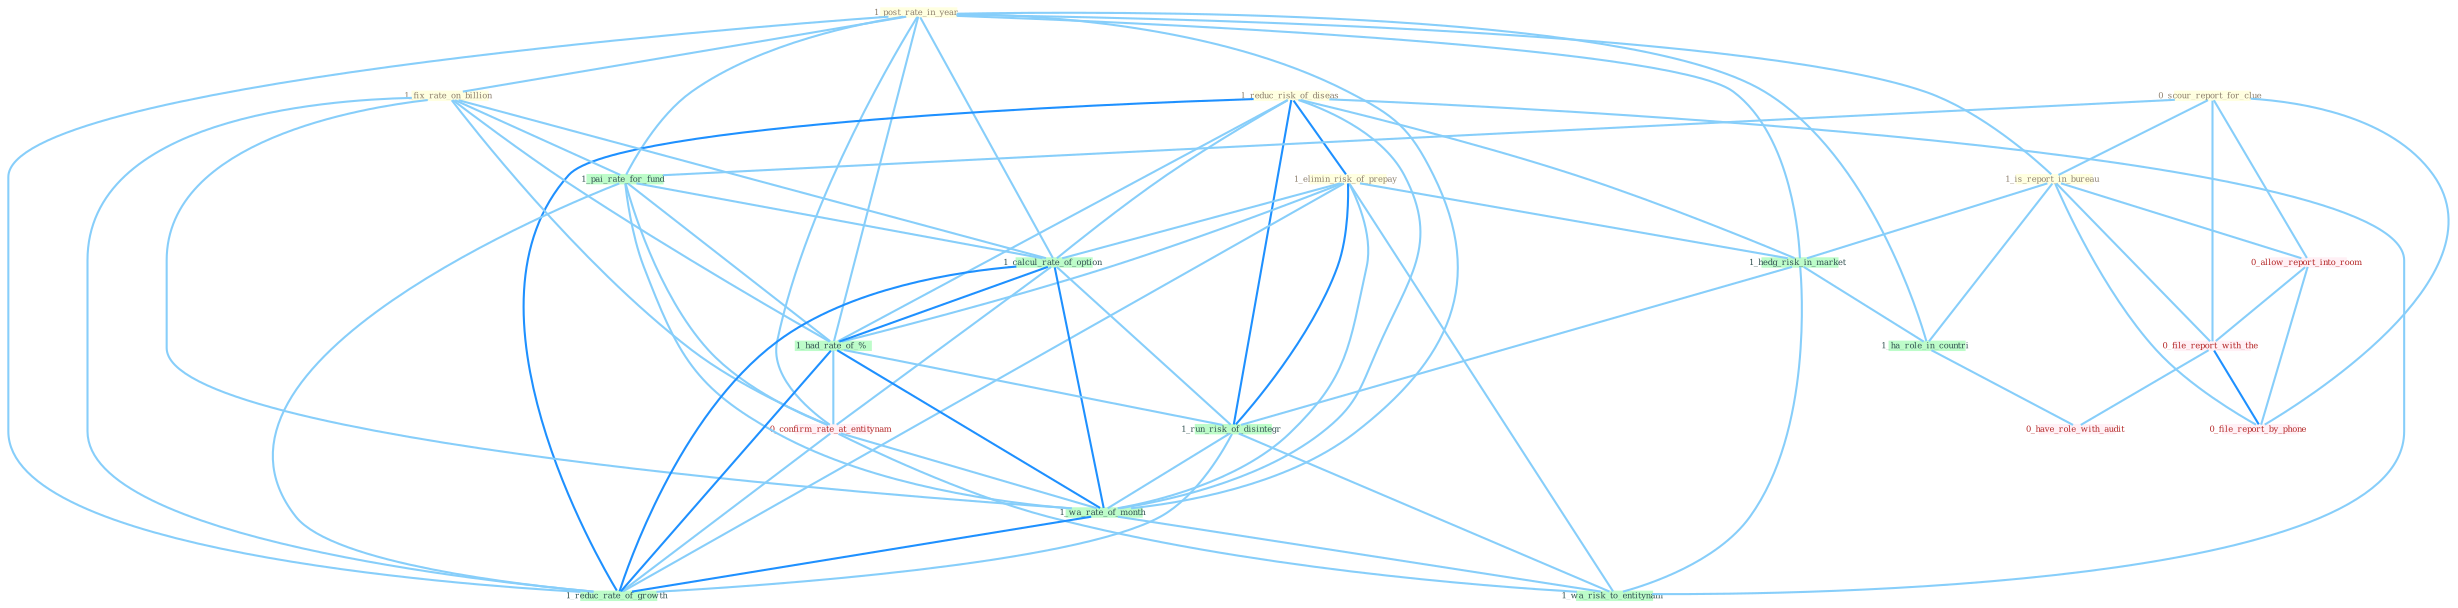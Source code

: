 Graph G{ 
    node
    [shape=polygon,style=filled,width=.5,height=.06,color="#BDFCC9",fixedsize=true,fontsize=4,
    fontcolor="#2f4f4f"];
    {node
    [color="#ffffe0", fontcolor="#8b7d6b"] "1_post_rate_in_year " "1_reduc_risk_of_diseas " "1_elimin_risk_of_prepay " "0_scour_report_for_clue " "1_is_report_in_bureau " "1_fix_rate_on_billion "}
{node [color="#fff0f5", fontcolor="#b22222"] "0_allow_report_into_room " "0_file_report_with_the " "0_confirm_rate_at_entitynam " "0_file_report_by_phone " "0_have_role_with_audit "}
edge [color="#B0E2FF"];

	"1_post_rate_in_year " -- "1_is_report_in_bureau " [w="1", color="#87cefa" ];
	"1_post_rate_in_year " -- "1_fix_rate_on_billion " [w="1", color="#87cefa" ];
	"1_post_rate_in_year " -- "1_pai_rate_for_fund " [w="1", color="#87cefa" ];
	"1_post_rate_in_year " -- "1_hedg_risk_in_market " [w="1", color="#87cefa" ];
	"1_post_rate_in_year " -- "1_ha_role_in_countri " [w="1", color="#87cefa" ];
	"1_post_rate_in_year " -- "1_calcul_rate_of_option " [w="1", color="#87cefa" ];
	"1_post_rate_in_year " -- "1_had_rate_of_% " [w="1", color="#87cefa" ];
	"1_post_rate_in_year " -- "0_confirm_rate_at_entitynam " [w="1", color="#87cefa" ];
	"1_post_rate_in_year " -- "1_wa_rate_of_month " [w="1", color="#87cefa" ];
	"1_post_rate_in_year " -- "1_reduc_rate_of_growth " [w="1", color="#87cefa" ];
	"1_reduc_risk_of_diseas " -- "1_elimin_risk_of_prepay " [w="2", color="#1e90ff" , len=0.8];
	"1_reduc_risk_of_diseas " -- "1_hedg_risk_in_market " [w="1", color="#87cefa" ];
	"1_reduc_risk_of_diseas " -- "1_calcul_rate_of_option " [w="1", color="#87cefa" ];
	"1_reduc_risk_of_diseas " -- "1_had_rate_of_% " [w="1", color="#87cefa" ];
	"1_reduc_risk_of_diseas " -- "1_run_risk_of_disintegr " [w="2", color="#1e90ff" , len=0.8];
	"1_reduc_risk_of_diseas " -- "1_wa_rate_of_month " [w="1", color="#87cefa" ];
	"1_reduc_risk_of_diseas " -- "1_wa_risk_to_entitynam " [w="1", color="#87cefa" ];
	"1_reduc_risk_of_diseas " -- "1_reduc_rate_of_growth " [w="2", color="#1e90ff" , len=0.8];
	"1_elimin_risk_of_prepay " -- "1_hedg_risk_in_market " [w="1", color="#87cefa" ];
	"1_elimin_risk_of_prepay " -- "1_calcul_rate_of_option " [w="1", color="#87cefa" ];
	"1_elimin_risk_of_prepay " -- "1_had_rate_of_% " [w="1", color="#87cefa" ];
	"1_elimin_risk_of_prepay " -- "1_run_risk_of_disintegr " [w="2", color="#1e90ff" , len=0.8];
	"1_elimin_risk_of_prepay " -- "1_wa_rate_of_month " [w="1", color="#87cefa" ];
	"1_elimin_risk_of_prepay " -- "1_wa_risk_to_entitynam " [w="1", color="#87cefa" ];
	"1_elimin_risk_of_prepay " -- "1_reduc_rate_of_growth " [w="1", color="#87cefa" ];
	"0_scour_report_for_clue " -- "1_is_report_in_bureau " [w="1", color="#87cefa" ];
	"0_scour_report_for_clue " -- "1_pai_rate_for_fund " [w="1", color="#87cefa" ];
	"0_scour_report_for_clue " -- "0_allow_report_into_room " [w="1", color="#87cefa" ];
	"0_scour_report_for_clue " -- "0_file_report_with_the " [w="1", color="#87cefa" ];
	"0_scour_report_for_clue " -- "0_file_report_by_phone " [w="1", color="#87cefa" ];
	"1_is_report_in_bureau " -- "0_allow_report_into_room " [w="1", color="#87cefa" ];
	"1_is_report_in_bureau " -- "1_hedg_risk_in_market " [w="1", color="#87cefa" ];
	"1_is_report_in_bureau " -- "1_ha_role_in_countri " [w="1", color="#87cefa" ];
	"1_is_report_in_bureau " -- "0_file_report_with_the " [w="1", color="#87cefa" ];
	"1_is_report_in_bureau " -- "0_file_report_by_phone " [w="1", color="#87cefa" ];
	"1_fix_rate_on_billion " -- "1_pai_rate_for_fund " [w="1", color="#87cefa" ];
	"1_fix_rate_on_billion " -- "1_calcul_rate_of_option " [w="1", color="#87cefa" ];
	"1_fix_rate_on_billion " -- "1_had_rate_of_% " [w="1", color="#87cefa" ];
	"1_fix_rate_on_billion " -- "0_confirm_rate_at_entitynam " [w="1", color="#87cefa" ];
	"1_fix_rate_on_billion " -- "1_wa_rate_of_month " [w="1", color="#87cefa" ];
	"1_fix_rate_on_billion " -- "1_reduc_rate_of_growth " [w="1", color="#87cefa" ];
	"1_pai_rate_for_fund " -- "1_calcul_rate_of_option " [w="1", color="#87cefa" ];
	"1_pai_rate_for_fund " -- "1_had_rate_of_% " [w="1", color="#87cefa" ];
	"1_pai_rate_for_fund " -- "0_confirm_rate_at_entitynam " [w="1", color="#87cefa" ];
	"1_pai_rate_for_fund " -- "1_wa_rate_of_month " [w="1", color="#87cefa" ];
	"1_pai_rate_for_fund " -- "1_reduc_rate_of_growth " [w="1", color="#87cefa" ];
	"0_allow_report_into_room " -- "0_file_report_with_the " [w="1", color="#87cefa" ];
	"0_allow_report_into_room " -- "0_file_report_by_phone " [w="1", color="#87cefa" ];
	"1_hedg_risk_in_market " -- "1_ha_role_in_countri " [w="1", color="#87cefa" ];
	"1_hedg_risk_in_market " -- "1_run_risk_of_disintegr " [w="1", color="#87cefa" ];
	"1_hedg_risk_in_market " -- "1_wa_risk_to_entitynam " [w="1", color="#87cefa" ];
	"1_ha_role_in_countri " -- "0_have_role_with_audit " [w="1", color="#87cefa" ];
	"0_file_report_with_the " -- "0_file_report_by_phone " [w="2", color="#1e90ff" , len=0.8];
	"0_file_report_with_the " -- "0_have_role_with_audit " [w="1", color="#87cefa" ];
	"1_calcul_rate_of_option " -- "1_had_rate_of_% " [w="2", color="#1e90ff" , len=0.8];
	"1_calcul_rate_of_option " -- "0_confirm_rate_at_entitynam " [w="1", color="#87cefa" ];
	"1_calcul_rate_of_option " -- "1_run_risk_of_disintegr " [w="1", color="#87cefa" ];
	"1_calcul_rate_of_option " -- "1_wa_rate_of_month " [w="2", color="#1e90ff" , len=0.8];
	"1_calcul_rate_of_option " -- "1_reduc_rate_of_growth " [w="2", color="#1e90ff" , len=0.8];
	"1_had_rate_of_% " -- "0_confirm_rate_at_entitynam " [w="1", color="#87cefa" ];
	"1_had_rate_of_% " -- "1_run_risk_of_disintegr " [w="1", color="#87cefa" ];
	"1_had_rate_of_% " -- "1_wa_rate_of_month " [w="2", color="#1e90ff" , len=0.8];
	"1_had_rate_of_% " -- "1_reduc_rate_of_growth " [w="2", color="#1e90ff" , len=0.8];
	"0_confirm_rate_at_entitynam " -- "1_wa_rate_of_month " [w="1", color="#87cefa" ];
	"0_confirm_rate_at_entitynam " -- "1_wa_risk_to_entitynam " [w="1", color="#87cefa" ];
	"0_confirm_rate_at_entitynam " -- "1_reduc_rate_of_growth " [w="1", color="#87cefa" ];
	"1_run_risk_of_disintegr " -- "1_wa_rate_of_month " [w="1", color="#87cefa" ];
	"1_run_risk_of_disintegr " -- "1_wa_risk_to_entitynam " [w="1", color="#87cefa" ];
	"1_run_risk_of_disintegr " -- "1_reduc_rate_of_growth " [w="1", color="#87cefa" ];
	"1_wa_rate_of_month " -- "1_wa_risk_to_entitynam " [w="1", color="#87cefa" ];
	"1_wa_rate_of_month " -- "1_reduc_rate_of_growth " [w="2", color="#1e90ff" , len=0.8];
}